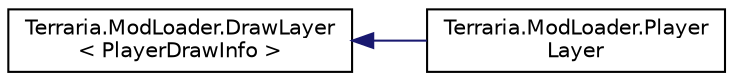digraph "Graphical Class Hierarchy"
{
 // LATEX_PDF_SIZE
  edge [fontname="Helvetica",fontsize="10",labelfontname="Helvetica",labelfontsize="10"];
  node [fontname="Helvetica",fontsize="10",shape=record];
  rankdir="LR";
  Node0 [label="Terraria.ModLoader.DrawLayer\l\< PlayerDrawInfo \>",height=0.2,width=0.4,color="black", fillcolor="white", style="filled",URL="$class_terraria_1_1_mod_loader_1_1_draw_layer.html",tooltip=" "];
  Node0 -> Node1 [dir="back",color="midnightblue",fontsize="10",style="solid",fontname="Helvetica"];
  Node1 [label="Terraria.ModLoader.Player\lLayer",height=0.2,width=0.4,color="black", fillcolor="white", style="filled",URL="$class_terraria_1_1_mod_loader_1_1_player_layer.html",tooltip="This class represents a DrawLayer for the player, and uses PlayerDrawInfo as its InfoType...."];
}
